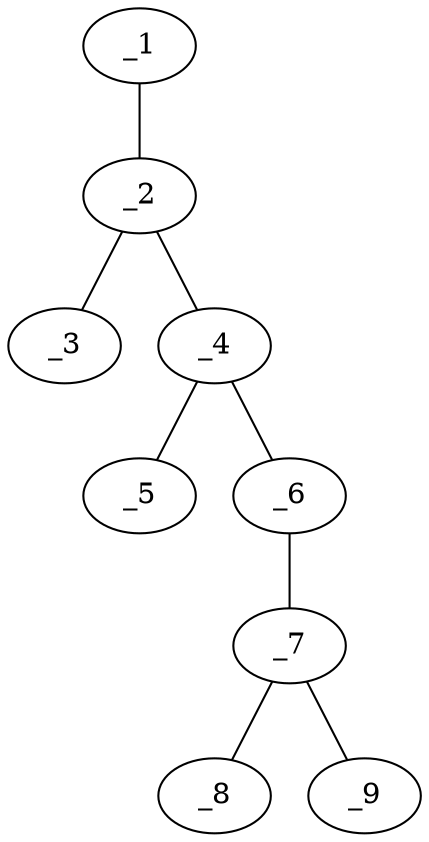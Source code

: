 graph molid622695 {
	_1	 [charge=0,
		chem=1,
		symbol="C  ",
		x="6.3301",
		y="-0.25"];
	_2	 [charge=0,
		chem=4,
		symbol="N  ",
		x="5.4641",
		y="0.25"];
	_1 -- _2	 [valence=1];
	_3	 [charge=0,
		chem=1,
		symbol="C  ",
		x="5.4641",
		y="1.25"];
	_2 -- _3	 [valence=1];
	_4	 [charge=0,
		chem=1,
		symbol="C  ",
		x="4.5981",
		y="-0.25"];
	_2 -- _4	 [valence=1];
	_5	 [charge=0,
		chem=4,
		symbol="N  ",
		x="4.5981",
		y="-1.25"];
	_4 -- _5	 [valence=2];
	_6	 [charge=0,
		chem=4,
		symbol="N  ",
		x="3.7321",
		y="0.25"];
	_4 -- _6	 [valence=1];
	_7	 [charge=0,
		chem=1,
		symbol="C  ",
		x="2.866",
		y="-0.25"];
	_6 -- _7	 [valence=1];
	_8	 [charge=0,
		chem=5,
		symbol="S  ",
		x=2,
		y="0.25"];
	_7 -- _8	 [valence=2];
	_9	 [charge=0,
		chem=4,
		symbol="N  ",
		x="2.866",
		y="-1.25"];
	_7 -- _9	 [valence=1];
}
